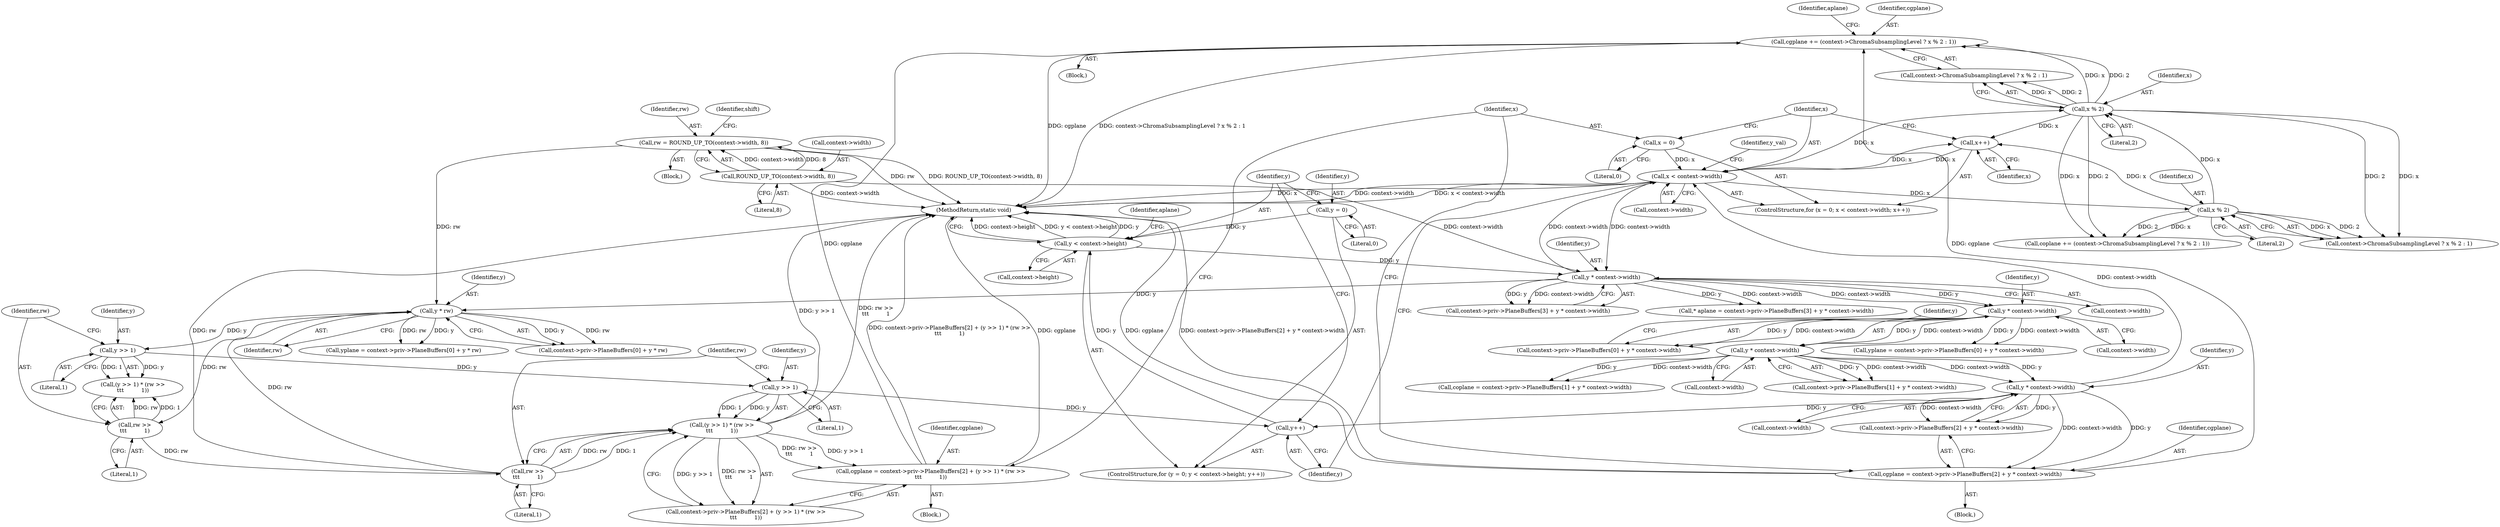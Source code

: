 digraph "1_FreeRDP_d1112c279bd1a327e8e4d0b5f371458bf2579659@pointer" {
"1000370" [label="(Call,cgplane += (context->ChromaSubsamplingLevel ? x % 2 : 1))"];
"1000376" [label="(Call,x % 2)"];
"1000366" [label="(Call,x % 2)"];
"1000269" [label="(Call,x < context->width)"];
"1000274" [label="(Call,x++)"];
"1000266" [label="(Call,x = 0)"];
"1000260" [label="(Call,y * context->width)"];
"1000245" [label="(Call,y * context->width)"];
"1000230" [label="(Call,y * context->width)"];
"1000161" [label="(Call,y * context->width)"];
"1000139" [label="(Call,y < context->height)"];
"1000144" [label="(Call,y++)"];
"1000212" [label="(Call,y >> 1)"];
"1000195" [label="(Call,y >> 1)"];
"1000181" [label="(Call,y * rw)"];
"1000215" [label="(Call,rw >>\n\t\t\t          1)"];
"1000198" [label="(Call,rw >>\n\t\t\t          1)"];
"1000114" [label="(Call,rw = ROUND_UP_TO(context->width, 8))"];
"1000116" [label="(Call,ROUND_UP_TO(context->width, 8))"];
"1000136" [label="(Call,y = 0)"];
"1000250" [label="(Call,cgplane = context->priv->PlaneBuffers[2] + y * context->width)"];
"1000201" [label="(Call,cgplane = context->priv->PlaneBuffers[2] + (y >> 1) * (rw >>\n\t\t\t          1))"];
"1000211" [label="(Call,(y >> 1) * (rw >>\n\t\t\t          1))"];
"1000137" [label="(Identifier,y)"];
"1000362" [label="(Call,context->ChromaSubsamplingLevel ? x % 2 : 1)"];
"1000116" [label="(Call,ROUND_UP_TO(context->width, 8))"];
"1000368" [label="(Literal,2)"];
"1000230" [label="(Call,y * context->width)"];
"1000275" [label="(Identifier,x)"];
"1000235" [label="(Call,coplane = context->priv->PlaneBuffers[1] + y * context->width)"];
"1000247" [label="(Call,context->width)"];
"1000194" [label="(Call,(y >> 1) * (rw >>\n\t\t\t          1))"];
"1000173" [label="(Call,context->priv->PlaneBuffers[0] + y * rw)"];
"1000182" [label="(Identifier,y)"];
"1000139" [label="(Call,y < context->height)"];
"1000162" [label="(Identifier,y)"];
"1000138" [label="(Literal,0)"];
"1000360" [label="(Call,coplane += (context->ChromaSubsamplingLevel ? x % 2 : 1))"];
"1000232" [label="(Call,context->width)"];
"1000217" [label="(Literal,1)"];
"1000123" [label="(Identifier,shift)"];
"1000260" [label="(Call,y * context->width)"];
"1000245" [label="(Call,y * context->width)"];
"1000262" [label="(Call,context->width)"];
"1000161" [label="(Call,y * context->width)"];
"1000215" [label="(Call,rw >>\n\t\t\t          1)"];
"1000196" [label="(Identifier,y)"];
"1000181" [label="(Call,y * rw)"];
"1000261" [label="(Identifier,y)"];
"1000212" [label="(Call,y >> 1)"];
"1000376" [label="(Call,x % 2)"];
"1000195" [label="(Call,y >> 1)"];
"1000237" [label="(Call,context->priv->PlaneBuffers[1] + y * context->width)"];
"1000203" [label="(Call,context->priv->PlaneBuffers[2] + (y >> 1) * (rw >>\n\t\t\t          1))"];
"1000170" [label="(Block,)"];
"1000377" [label="(Identifier,x)"];
"1000251" [label="(Identifier,cgplane)"];
"1000140" [label="(Identifier,y)"];
"1000141" [label="(Call,context->height)"];
"1000202" [label="(Identifier,cgplane)"];
"1000153" [label="(Call,context->priv->PlaneBuffers[3] + y * context->width)"];
"1000171" [label="(Call,yplane = context->priv->PlaneBuffers[0] + y * rw)"];
"1000270" [label="(Identifier,x)"];
"1000201" [label="(Call,cgplane = context->priv->PlaneBuffers[2] + (y >> 1) * (rw >>\n\t\t\t          1))"];
"1000114" [label="(Call,rw = ROUND_UP_TO(context->width, 8))"];
"1000151" [label="(Call,* aplane = context->priv->PlaneBuffers[3] + y * context->width)"];
"1000268" [label="(Literal,0)"];
"1000214" [label="(Literal,1)"];
"1000366" [label="(Call,x % 2)"];
"1000219" [label="(Block,)"];
"1000117" [label="(Call,context->width)"];
"1000252" [label="(Call,context->priv->PlaneBuffers[2] + y * context->width)"];
"1000246" [label="(Identifier,y)"];
"1000120" [label="(Literal,8)"];
"1000115" [label="(Identifier,rw)"];
"1000198" [label="(Call,rw >>\n\t\t\t          1)"];
"1000231" [label="(Identifier,y)"];
"1000163" [label="(Call,context->width)"];
"1000152" [label="(Identifier,aplane)"];
"1000110" [label="(Block,)"];
"1000381" [label="(Identifier,aplane)"];
"1000372" [label="(Call,context->ChromaSubsamplingLevel ? x % 2 : 1)"];
"1000370" [label="(Call,cgplane += (context->ChromaSubsamplingLevel ? x % 2 : 1))"];
"1000183" [label="(Identifier,rw)"];
"1000267" [label="(Identifier,x)"];
"1000211" [label="(Call,(y >> 1) * (rw >>\n\t\t\t          1))"];
"1000271" [label="(Call,context->width)"];
"1000266" [label="(Call,x = 0)"];
"1000136" [label="(Call,y = 0)"];
"1000213" [label="(Identifier,y)"];
"1000279" [label="(Identifier,y_val)"];
"1000274" [label="(Call,x++)"];
"1000367" [label="(Identifier,x)"];
"1000216" [label="(Identifier,rw)"];
"1000145" [label="(Identifier,y)"];
"1000199" [label="(Identifier,rw)"];
"1000144" [label="(Call,y++)"];
"1000276" [label="(Block,)"];
"1000220" [label="(Call,yplane = context->priv->PlaneBuffers[0] + y * context->width)"];
"1000200" [label="(Literal,1)"];
"1000371" [label="(Identifier,cgplane)"];
"1000382" [label="(MethodReturn,static void)"];
"1000197" [label="(Literal,1)"];
"1000222" [label="(Call,context->priv->PlaneBuffers[0] + y * context->width)"];
"1000135" [label="(ControlStructure,for (y = 0; y < context->height; y++))"];
"1000378" [label="(Literal,2)"];
"1000250" [label="(Call,cgplane = context->priv->PlaneBuffers[2] + y * context->width)"];
"1000269" [label="(Call,x < context->width)"];
"1000265" [label="(ControlStructure,for (x = 0; x < context->width; x++))"];
"1000370" -> "1000276"  [label="AST: "];
"1000370" -> "1000372"  [label="CFG: "];
"1000371" -> "1000370"  [label="AST: "];
"1000372" -> "1000370"  [label="AST: "];
"1000381" -> "1000370"  [label="CFG: "];
"1000370" -> "1000382"  [label="DDG: context->ChromaSubsamplingLevel ? x % 2 : 1"];
"1000370" -> "1000382"  [label="DDG: cgplane"];
"1000376" -> "1000370"  [label="DDG: x"];
"1000376" -> "1000370"  [label="DDG: 2"];
"1000250" -> "1000370"  [label="DDG: cgplane"];
"1000201" -> "1000370"  [label="DDG: cgplane"];
"1000376" -> "1000372"  [label="AST: "];
"1000376" -> "1000378"  [label="CFG: "];
"1000377" -> "1000376"  [label="AST: "];
"1000378" -> "1000376"  [label="AST: "];
"1000372" -> "1000376"  [label="CFG: "];
"1000376" -> "1000274"  [label="DDG: x"];
"1000376" -> "1000360"  [label="DDG: x"];
"1000376" -> "1000360"  [label="DDG: 2"];
"1000376" -> "1000362"  [label="DDG: x"];
"1000376" -> "1000362"  [label="DDG: 2"];
"1000376" -> "1000372"  [label="DDG: x"];
"1000376" -> "1000372"  [label="DDG: 2"];
"1000366" -> "1000376"  [label="DDG: x"];
"1000269" -> "1000376"  [label="DDG: x"];
"1000366" -> "1000362"  [label="AST: "];
"1000366" -> "1000368"  [label="CFG: "];
"1000367" -> "1000366"  [label="AST: "];
"1000368" -> "1000366"  [label="AST: "];
"1000362" -> "1000366"  [label="CFG: "];
"1000366" -> "1000274"  [label="DDG: x"];
"1000366" -> "1000360"  [label="DDG: x"];
"1000366" -> "1000360"  [label="DDG: 2"];
"1000366" -> "1000362"  [label="DDG: x"];
"1000366" -> "1000362"  [label="DDG: 2"];
"1000269" -> "1000366"  [label="DDG: x"];
"1000269" -> "1000265"  [label="AST: "];
"1000269" -> "1000271"  [label="CFG: "];
"1000270" -> "1000269"  [label="AST: "];
"1000271" -> "1000269"  [label="AST: "];
"1000279" -> "1000269"  [label="CFG: "];
"1000145" -> "1000269"  [label="CFG: "];
"1000269" -> "1000382"  [label="DDG: x < context->width"];
"1000269" -> "1000382"  [label="DDG: x"];
"1000269" -> "1000382"  [label="DDG: context->width"];
"1000269" -> "1000161"  [label="DDG: context->width"];
"1000274" -> "1000269"  [label="DDG: x"];
"1000266" -> "1000269"  [label="DDG: x"];
"1000260" -> "1000269"  [label="DDG: context->width"];
"1000161" -> "1000269"  [label="DDG: context->width"];
"1000269" -> "1000274"  [label="DDG: x"];
"1000274" -> "1000265"  [label="AST: "];
"1000274" -> "1000275"  [label="CFG: "];
"1000275" -> "1000274"  [label="AST: "];
"1000270" -> "1000274"  [label="CFG: "];
"1000266" -> "1000265"  [label="AST: "];
"1000266" -> "1000268"  [label="CFG: "];
"1000267" -> "1000266"  [label="AST: "];
"1000268" -> "1000266"  [label="AST: "];
"1000270" -> "1000266"  [label="CFG: "];
"1000260" -> "1000252"  [label="AST: "];
"1000260" -> "1000262"  [label="CFG: "];
"1000261" -> "1000260"  [label="AST: "];
"1000262" -> "1000260"  [label="AST: "];
"1000252" -> "1000260"  [label="CFG: "];
"1000260" -> "1000144"  [label="DDG: y"];
"1000260" -> "1000250"  [label="DDG: y"];
"1000260" -> "1000250"  [label="DDG: context->width"];
"1000260" -> "1000252"  [label="DDG: y"];
"1000260" -> "1000252"  [label="DDG: context->width"];
"1000245" -> "1000260"  [label="DDG: y"];
"1000245" -> "1000260"  [label="DDG: context->width"];
"1000245" -> "1000237"  [label="AST: "];
"1000245" -> "1000247"  [label="CFG: "];
"1000246" -> "1000245"  [label="AST: "];
"1000247" -> "1000245"  [label="AST: "];
"1000237" -> "1000245"  [label="CFG: "];
"1000245" -> "1000235"  [label="DDG: y"];
"1000245" -> "1000235"  [label="DDG: context->width"];
"1000245" -> "1000237"  [label="DDG: y"];
"1000245" -> "1000237"  [label="DDG: context->width"];
"1000230" -> "1000245"  [label="DDG: y"];
"1000230" -> "1000245"  [label="DDG: context->width"];
"1000230" -> "1000222"  [label="AST: "];
"1000230" -> "1000232"  [label="CFG: "];
"1000231" -> "1000230"  [label="AST: "];
"1000232" -> "1000230"  [label="AST: "];
"1000222" -> "1000230"  [label="CFG: "];
"1000230" -> "1000220"  [label="DDG: y"];
"1000230" -> "1000220"  [label="DDG: context->width"];
"1000230" -> "1000222"  [label="DDG: y"];
"1000230" -> "1000222"  [label="DDG: context->width"];
"1000161" -> "1000230"  [label="DDG: y"];
"1000161" -> "1000230"  [label="DDG: context->width"];
"1000161" -> "1000153"  [label="AST: "];
"1000161" -> "1000163"  [label="CFG: "];
"1000162" -> "1000161"  [label="AST: "];
"1000163" -> "1000161"  [label="AST: "];
"1000153" -> "1000161"  [label="CFG: "];
"1000161" -> "1000151"  [label="DDG: y"];
"1000161" -> "1000151"  [label="DDG: context->width"];
"1000161" -> "1000153"  [label="DDG: y"];
"1000161" -> "1000153"  [label="DDG: context->width"];
"1000139" -> "1000161"  [label="DDG: y"];
"1000116" -> "1000161"  [label="DDG: context->width"];
"1000161" -> "1000181"  [label="DDG: y"];
"1000139" -> "1000135"  [label="AST: "];
"1000139" -> "1000141"  [label="CFG: "];
"1000140" -> "1000139"  [label="AST: "];
"1000141" -> "1000139"  [label="AST: "];
"1000152" -> "1000139"  [label="CFG: "];
"1000382" -> "1000139"  [label="CFG: "];
"1000139" -> "1000382"  [label="DDG: context->height"];
"1000139" -> "1000382"  [label="DDG: y < context->height"];
"1000139" -> "1000382"  [label="DDG: y"];
"1000144" -> "1000139"  [label="DDG: y"];
"1000136" -> "1000139"  [label="DDG: y"];
"1000144" -> "1000135"  [label="AST: "];
"1000144" -> "1000145"  [label="CFG: "];
"1000145" -> "1000144"  [label="AST: "];
"1000140" -> "1000144"  [label="CFG: "];
"1000212" -> "1000144"  [label="DDG: y"];
"1000212" -> "1000211"  [label="AST: "];
"1000212" -> "1000214"  [label="CFG: "];
"1000213" -> "1000212"  [label="AST: "];
"1000214" -> "1000212"  [label="AST: "];
"1000216" -> "1000212"  [label="CFG: "];
"1000212" -> "1000211"  [label="DDG: y"];
"1000212" -> "1000211"  [label="DDG: 1"];
"1000195" -> "1000212"  [label="DDG: y"];
"1000195" -> "1000194"  [label="AST: "];
"1000195" -> "1000197"  [label="CFG: "];
"1000196" -> "1000195"  [label="AST: "];
"1000197" -> "1000195"  [label="AST: "];
"1000199" -> "1000195"  [label="CFG: "];
"1000195" -> "1000194"  [label="DDG: y"];
"1000195" -> "1000194"  [label="DDG: 1"];
"1000181" -> "1000195"  [label="DDG: y"];
"1000181" -> "1000173"  [label="AST: "];
"1000181" -> "1000183"  [label="CFG: "];
"1000182" -> "1000181"  [label="AST: "];
"1000183" -> "1000181"  [label="AST: "];
"1000173" -> "1000181"  [label="CFG: "];
"1000181" -> "1000171"  [label="DDG: y"];
"1000181" -> "1000171"  [label="DDG: rw"];
"1000181" -> "1000173"  [label="DDG: y"];
"1000181" -> "1000173"  [label="DDG: rw"];
"1000215" -> "1000181"  [label="DDG: rw"];
"1000114" -> "1000181"  [label="DDG: rw"];
"1000181" -> "1000198"  [label="DDG: rw"];
"1000215" -> "1000211"  [label="AST: "];
"1000215" -> "1000217"  [label="CFG: "];
"1000216" -> "1000215"  [label="AST: "];
"1000217" -> "1000215"  [label="AST: "];
"1000211" -> "1000215"  [label="CFG: "];
"1000215" -> "1000382"  [label="DDG: rw"];
"1000215" -> "1000211"  [label="DDG: rw"];
"1000215" -> "1000211"  [label="DDG: 1"];
"1000198" -> "1000215"  [label="DDG: rw"];
"1000198" -> "1000194"  [label="AST: "];
"1000198" -> "1000200"  [label="CFG: "];
"1000199" -> "1000198"  [label="AST: "];
"1000200" -> "1000198"  [label="AST: "];
"1000194" -> "1000198"  [label="CFG: "];
"1000198" -> "1000194"  [label="DDG: rw"];
"1000198" -> "1000194"  [label="DDG: 1"];
"1000114" -> "1000110"  [label="AST: "];
"1000114" -> "1000116"  [label="CFG: "];
"1000115" -> "1000114"  [label="AST: "];
"1000116" -> "1000114"  [label="AST: "];
"1000123" -> "1000114"  [label="CFG: "];
"1000114" -> "1000382"  [label="DDG: rw"];
"1000114" -> "1000382"  [label="DDG: ROUND_UP_TO(context->width, 8)"];
"1000116" -> "1000114"  [label="DDG: context->width"];
"1000116" -> "1000114"  [label="DDG: 8"];
"1000116" -> "1000120"  [label="CFG: "];
"1000117" -> "1000116"  [label="AST: "];
"1000120" -> "1000116"  [label="AST: "];
"1000116" -> "1000382"  [label="DDG: context->width"];
"1000136" -> "1000135"  [label="AST: "];
"1000136" -> "1000138"  [label="CFG: "];
"1000137" -> "1000136"  [label="AST: "];
"1000138" -> "1000136"  [label="AST: "];
"1000140" -> "1000136"  [label="CFG: "];
"1000250" -> "1000219"  [label="AST: "];
"1000250" -> "1000252"  [label="CFG: "];
"1000251" -> "1000250"  [label="AST: "];
"1000252" -> "1000250"  [label="AST: "];
"1000267" -> "1000250"  [label="CFG: "];
"1000250" -> "1000382"  [label="DDG: cgplane"];
"1000250" -> "1000382"  [label="DDG: context->priv->PlaneBuffers[2] + y * context->width"];
"1000201" -> "1000170"  [label="AST: "];
"1000201" -> "1000203"  [label="CFG: "];
"1000202" -> "1000201"  [label="AST: "];
"1000203" -> "1000201"  [label="AST: "];
"1000267" -> "1000201"  [label="CFG: "];
"1000201" -> "1000382"  [label="DDG: context->priv->PlaneBuffers[2] + (y >> 1) * (rw >>\n\t\t\t          1)"];
"1000201" -> "1000382"  [label="DDG: cgplane"];
"1000211" -> "1000201"  [label="DDG: y >> 1"];
"1000211" -> "1000201"  [label="DDG: rw >>\n\t\t\t          1"];
"1000211" -> "1000203"  [label="AST: "];
"1000203" -> "1000211"  [label="CFG: "];
"1000211" -> "1000382"  [label="DDG: y >> 1"];
"1000211" -> "1000382"  [label="DDG: rw >>\n\t\t\t          1"];
"1000211" -> "1000203"  [label="DDG: y >> 1"];
"1000211" -> "1000203"  [label="DDG: rw >>\n\t\t\t          1"];
}
